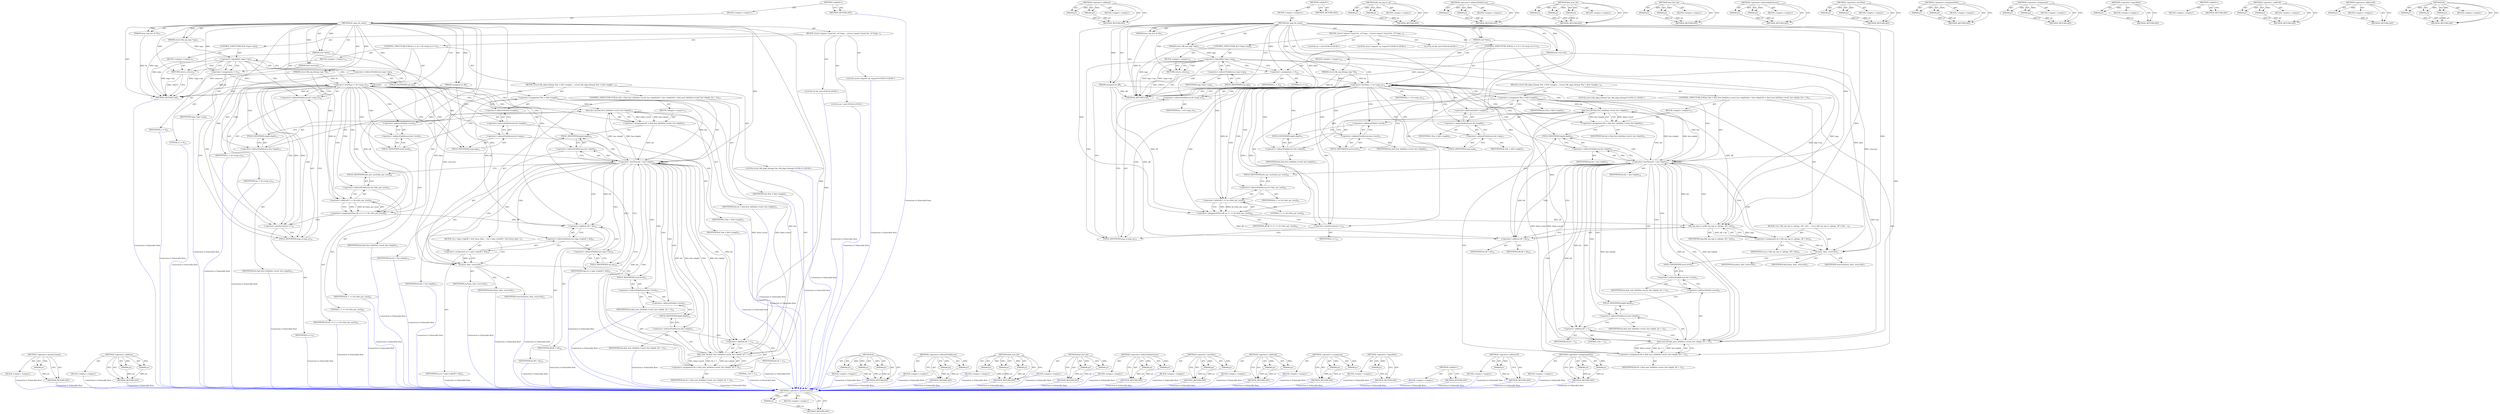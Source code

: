 digraph "&lt;operator&gt;.assignmentPlus" {
vulnerable_149 [label=<(METHOD,&lt;operator&gt;.postIncrement)>];
vulnerable_150 [label=<(PARAM,p1)>];
vulnerable_151 [label=<(BLOCK,&lt;empty&gt;,&lt;empty&gt;)>];
vulnerable_152 [label=<(METHOD_RETURN,ANY)>];
vulnerable_173 [label=<(METHOD,&lt;operator&gt;.addition)>];
vulnerable_174 [label=<(PARAM,p1)>];
vulnerable_175 [label=<(PARAM,p2)>];
vulnerable_176 [label=<(BLOCK,&lt;empty&gt;,&lt;empty&gt;)>];
vulnerable_177 [label=<(METHOD_RETURN,ANY)>];
vulnerable_6 [label=<(METHOD,&lt;global&gt;)<SUB>1</SUB>>];
vulnerable_7 [label=<(BLOCK,&lt;empty&gt;,&lt;empty&gt;)<SUB>1</SUB>>];
vulnerable_8 [label=<(METHOD,bt_tags_for_each)<SUB>1</SUB>>];
vulnerable_9 [label=<(PARAM,struct blk_mq_tags *tags)<SUB>1</SUB>>];
vulnerable_10 [label=<(PARAM,struct blk_mq_bitmap_tags *bt)<SUB>2</SUB>>];
vulnerable_11 [label=<(PARAM,unsigned int off)<SUB>2</SUB>>];
vulnerable_12 [label=<(PARAM,busy_tag_iter_fn *fn)<SUB>3</SUB>>];
vulnerable_13 [label=<(PARAM,void *data)<SUB>3</SUB>>];
vulnerable_14 [label=<(PARAM,bool reserved)<SUB>3</SUB>>];
vulnerable_15 [label=<(BLOCK,{
	struct request *rq;
	int bit, i;

	if (!tags...,{
	struct request *rq;
	int bit, i;

	if (!tags...)<SUB>4</SUB>>];
vulnerable_16 [label="<(LOCAL,struct request* rq: request*)<SUB>5</SUB>>"];
vulnerable_17 [label="<(LOCAL,int bit: int)<SUB>6</SUB>>"];
vulnerable_18 [label="<(LOCAL,int i: int)<SUB>6</SUB>>"];
vulnerable_19 [label=<(CONTROL_STRUCTURE,IF,if (!tags-&gt;rqs))<SUB>8</SUB>>];
vulnerable_20 [label=<(&lt;operator&gt;.logicalNot,!tags-&gt;rqs)<SUB>8</SUB>>];
vulnerable_21 [label=<(&lt;operator&gt;.indirectFieldAccess,tags-&gt;rqs)<SUB>8</SUB>>];
vulnerable_22 [label=<(IDENTIFIER,tags,!tags-&gt;rqs)<SUB>8</SUB>>];
vulnerable_23 [label=<(FIELD_IDENTIFIER,rqs,rqs)<SUB>8</SUB>>];
vulnerable_24 [label=<(BLOCK,&lt;empty&gt;,&lt;empty&gt;)<SUB>9</SUB>>];
vulnerable_25 [label=<(RETURN,return;,return;)<SUB>9</SUB>>];
vulnerable_26 [label=<(CONTROL_STRUCTURE,FOR,for (i = 0;i &lt; bt-&gt;map_nr;i++))<SUB>10</SUB>>];
vulnerable_27 [label=<(BLOCK,&lt;empty&gt;,&lt;empty&gt;)<SUB>10</SUB>>];
vulnerable_28 [label=<(&lt;operator&gt;.assignment,i = 0)<SUB>10</SUB>>];
vulnerable_29 [label=<(IDENTIFIER,i,i = 0)<SUB>10</SUB>>];
vulnerable_30 [label=<(LITERAL,0,i = 0)<SUB>10</SUB>>];
vulnerable_31 [label=<(&lt;operator&gt;.lessThan,i &lt; bt-&gt;map_nr)<SUB>10</SUB>>];
vulnerable_32 [label=<(IDENTIFIER,i,i &lt; bt-&gt;map_nr)<SUB>10</SUB>>];
vulnerable_33 [label=<(&lt;operator&gt;.indirectFieldAccess,bt-&gt;map_nr)<SUB>10</SUB>>];
vulnerable_34 [label=<(IDENTIFIER,bt,i &lt; bt-&gt;map_nr)<SUB>10</SUB>>];
vulnerable_35 [label=<(FIELD_IDENTIFIER,map_nr,map_nr)<SUB>10</SUB>>];
vulnerable_36 [label=<(&lt;operator&gt;.postIncrement,i++)<SUB>10</SUB>>];
vulnerable_37 [label=<(IDENTIFIER,i,i++)<SUB>10</SUB>>];
vulnerable_38 [label=<(BLOCK,{
		struct blk_align_bitmap *bm = &amp;bt-&gt;map[i];
...,{
		struct blk_align_bitmap *bm = &amp;bt-&gt;map[i];
...)<SUB>10</SUB>>];
vulnerable_39 [label="<(LOCAL,struct blk_align_bitmap* bm: blk_align_bitmap*)<SUB>11</SUB>>"];
vulnerable_40 [label=<(&lt;operator&gt;.assignment,*bm = &amp;bt-&gt;map[i])<SUB>11</SUB>>];
vulnerable_41 [label=<(IDENTIFIER,bm,*bm = &amp;bt-&gt;map[i])<SUB>11</SUB>>];
vulnerable_42 [label=<(&lt;operator&gt;.addressOf,&amp;bt-&gt;map[i])<SUB>11</SUB>>];
vulnerable_43 [label=<(&lt;operator&gt;.indirectIndexAccess,bt-&gt;map[i])<SUB>11</SUB>>];
vulnerable_44 [label=<(&lt;operator&gt;.indirectFieldAccess,bt-&gt;map)<SUB>11</SUB>>];
vulnerable_45 [label=<(IDENTIFIER,bt,*bm = &amp;bt-&gt;map[i])<SUB>11</SUB>>];
vulnerable_46 [label=<(FIELD_IDENTIFIER,map,map)<SUB>11</SUB>>];
vulnerable_47 [label=<(IDENTIFIER,i,*bm = &amp;bt-&gt;map[i])<SUB>11</SUB>>];
vulnerable_48 [label=<(CONTROL_STRUCTURE,FOR,for (bit = find_first_bit(&amp;bm-&gt;word, bm-&gt;depth);bit &lt; bm-&gt;depth;bit = find_next_bit(&amp;bm-&gt;word, bm-&gt;depth, bit + 1)))<SUB>13</SUB>>];
vulnerable_49 [label=<(BLOCK,&lt;empty&gt;,&lt;empty&gt;)<SUB>13</SUB>>];
vulnerable_50 [label=<(&lt;operator&gt;.assignment,bit = find_first_bit(&amp;bm-&gt;word, bm-&gt;depth))<SUB>13</SUB>>];
vulnerable_51 [label=<(IDENTIFIER,bit,bit = find_first_bit(&amp;bm-&gt;word, bm-&gt;depth))<SUB>13</SUB>>];
vulnerable_52 [label=<(find_first_bit,find_first_bit(&amp;bm-&gt;word, bm-&gt;depth))<SUB>13</SUB>>];
vulnerable_53 [label=<(&lt;operator&gt;.addressOf,&amp;bm-&gt;word)<SUB>13</SUB>>];
vulnerable_54 [label=<(&lt;operator&gt;.indirectFieldAccess,bm-&gt;word)<SUB>13</SUB>>];
vulnerable_55 [label=<(IDENTIFIER,bm,find_first_bit(&amp;bm-&gt;word, bm-&gt;depth))<SUB>13</SUB>>];
vulnerable_56 [label=<(FIELD_IDENTIFIER,word,word)<SUB>13</SUB>>];
vulnerable_57 [label=<(&lt;operator&gt;.indirectFieldAccess,bm-&gt;depth)<SUB>13</SUB>>];
vulnerable_58 [label=<(IDENTIFIER,bm,find_first_bit(&amp;bm-&gt;word, bm-&gt;depth))<SUB>13</SUB>>];
vulnerable_59 [label=<(FIELD_IDENTIFIER,depth,depth)<SUB>13</SUB>>];
vulnerable_60 [label=<(&lt;operator&gt;.lessThan,bit &lt; bm-&gt;depth)<SUB>14</SUB>>];
vulnerable_61 [label=<(IDENTIFIER,bit,bit &lt; bm-&gt;depth)<SUB>14</SUB>>];
vulnerable_62 [label=<(&lt;operator&gt;.indirectFieldAccess,bm-&gt;depth)<SUB>14</SUB>>];
vulnerable_63 [label=<(IDENTIFIER,bm,bit &lt; bm-&gt;depth)<SUB>14</SUB>>];
vulnerable_64 [label=<(FIELD_IDENTIFIER,depth,depth)<SUB>14</SUB>>];
vulnerable_65 [label=<(&lt;operator&gt;.assignment,bit = find_next_bit(&amp;bm-&gt;word, bm-&gt;depth, bit + 1))<SUB>15</SUB>>];
vulnerable_66 [label=<(IDENTIFIER,bit,bit = find_next_bit(&amp;bm-&gt;word, bm-&gt;depth, bit + 1))<SUB>15</SUB>>];
vulnerable_67 [label=<(find_next_bit,find_next_bit(&amp;bm-&gt;word, bm-&gt;depth, bit + 1))<SUB>15</SUB>>];
vulnerable_68 [label=<(&lt;operator&gt;.addressOf,&amp;bm-&gt;word)<SUB>15</SUB>>];
vulnerable_69 [label=<(&lt;operator&gt;.indirectFieldAccess,bm-&gt;word)<SUB>15</SUB>>];
vulnerable_70 [label=<(IDENTIFIER,bm,find_next_bit(&amp;bm-&gt;word, bm-&gt;depth, bit + 1))<SUB>15</SUB>>];
vulnerable_71 [label=<(FIELD_IDENTIFIER,word,word)<SUB>15</SUB>>];
vulnerable_72 [label=<(&lt;operator&gt;.indirectFieldAccess,bm-&gt;depth)<SUB>15</SUB>>];
vulnerable_73 [label=<(IDENTIFIER,bm,find_next_bit(&amp;bm-&gt;word, bm-&gt;depth, bit + 1))<SUB>15</SUB>>];
vulnerable_74 [label=<(FIELD_IDENTIFIER,depth,depth)<SUB>15</SUB>>];
vulnerable_75 [label=<(&lt;operator&gt;.addition,bit + 1)<SUB>15</SUB>>];
vulnerable_76 [label=<(IDENTIFIER,bit,bit + 1)<SUB>15</SUB>>];
vulnerable_77 [label=<(LITERAL,1,bit + 1)<SUB>15</SUB>>];
vulnerable_78 [label=<(BLOCK,{
			rq = blk_mq_tag_to_rq(tags, off + bit);
 	...,{
			rq = blk_mq_tag_to_rq(tags, off + bit);
 	...)<SUB>15</SUB>>];
vulnerable_79 [label=<(&lt;operator&gt;.assignment,rq = blk_mq_tag_to_rq(tags, off + bit))<SUB>16</SUB>>];
vulnerable_80 [label=<(IDENTIFIER,rq,rq = blk_mq_tag_to_rq(tags, off + bit))<SUB>16</SUB>>];
vulnerable_81 [label=<(blk_mq_tag_to_rq,blk_mq_tag_to_rq(tags, off + bit))<SUB>16</SUB>>];
vulnerable_82 [label=<(IDENTIFIER,tags,blk_mq_tag_to_rq(tags, off + bit))<SUB>16</SUB>>];
vulnerable_83 [label=<(&lt;operator&gt;.addition,off + bit)<SUB>16</SUB>>];
vulnerable_84 [label=<(IDENTIFIER,off,off + bit)<SUB>16</SUB>>];
vulnerable_85 [label=<(IDENTIFIER,bit,off + bit)<SUB>16</SUB>>];
vulnerable_86 [label=<(fn,fn(rq, data, reserved))<SUB>17</SUB>>];
vulnerable_87 [label=<(IDENTIFIER,rq,fn(rq, data, reserved))<SUB>17</SUB>>];
vulnerable_88 [label=<(IDENTIFIER,data,fn(rq, data, reserved))<SUB>17</SUB>>];
vulnerable_89 [label=<(IDENTIFIER,reserved,fn(rq, data, reserved))<SUB>17</SUB>>];
vulnerable_90 [label=<(&lt;operator&gt;.assignmentPlus,off += (1 &lt;&lt; bt-&gt;bits_per_word))<SUB>20</SUB>>];
vulnerable_91 [label=<(IDENTIFIER,off,off += (1 &lt;&lt; bt-&gt;bits_per_word))<SUB>20</SUB>>];
vulnerable_92 [label=<(&lt;operator&gt;.shiftLeft,1 &lt;&lt; bt-&gt;bits_per_word)<SUB>20</SUB>>];
vulnerable_93 [label=<(LITERAL,1,1 &lt;&lt; bt-&gt;bits_per_word)<SUB>20</SUB>>];
vulnerable_94 [label=<(&lt;operator&gt;.indirectFieldAccess,bt-&gt;bits_per_word)<SUB>20</SUB>>];
vulnerable_95 [label=<(IDENTIFIER,bt,1 &lt;&lt; bt-&gt;bits_per_word)<SUB>20</SUB>>];
vulnerable_96 [label=<(FIELD_IDENTIFIER,bits_per_word,bits_per_word)<SUB>20</SUB>>];
vulnerable_97 [label=<(METHOD_RETURN,void)<SUB>1</SUB>>];
vulnerable_99 [label=<(METHOD_RETURN,ANY)<SUB>1</SUB>>];
vulnerable_178 [label=<(METHOD,blk_mq_tag_to_rq)>];
vulnerable_179 [label=<(PARAM,p1)>];
vulnerable_180 [label=<(PARAM,p2)>];
vulnerable_181 [label=<(BLOCK,&lt;empty&gt;,&lt;empty&gt;)>];
vulnerable_182 [label=<(METHOD_RETURN,ANY)>];
vulnerable_134 [label=<(METHOD,&lt;operator&gt;.indirectFieldAccess)>];
vulnerable_135 [label=<(PARAM,p1)>];
vulnerable_136 [label=<(PARAM,p2)>];
vulnerable_137 [label=<(BLOCK,&lt;empty&gt;,&lt;empty&gt;)>];
vulnerable_138 [label=<(METHOD_RETURN,ANY)>];
vulnerable_167 [label=<(METHOD,find_next_bit)>];
vulnerable_168 [label=<(PARAM,p1)>];
vulnerable_169 [label=<(PARAM,p2)>];
vulnerable_170 [label=<(PARAM,p3)>];
vulnerable_171 [label=<(BLOCK,&lt;empty&gt;,&lt;empty&gt;)>];
vulnerable_172 [label=<(METHOD_RETURN,ANY)>];
vulnerable_162 [label=<(METHOD,find_first_bit)>];
vulnerable_163 [label=<(PARAM,p1)>];
vulnerable_164 [label=<(PARAM,p2)>];
vulnerable_165 [label=<(BLOCK,&lt;empty&gt;,&lt;empty&gt;)>];
vulnerable_166 [label=<(METHOD_RETURN,ANY)>];
vulnerable_157 [label=<(METHOD,&lt;operator&gt;.indirectIndexAccess)>];
vulnerable_158 [label=<(PARAM,p1)>];
vulnerable_159 [label=<(PARAM,p2)>];
vulnerable_160 [label=<(BLOCK,&lt;empty&gt;,&lt;empty&gt;)>];
vulnerable_161 [label=<(METHOD_RETURN,ANY)>];
vulnerable_144 [label=<(METHOD,&lt;operator&gt;.lessThan)>];
vulnerable_145 [label=<(PARAM,p1)>];
vulnerable_146 [label=<(PARAM,p2)>];
vulnerable_147 [label=<(BLOCK,&lt;empty&gt;,&lt;empty&gt;)>];
vulnerable_148 [label=<(METHOD_RETURN,ANY)>];
vulnerable_189 [label=<(METHOD,&lt;operator&gt;.assignmentPlus)>];
vulnerable_190 [label=<(PARAM,p1)>];
vulnerable_191 [label=<(PARAM,p2)>];
vulnerable_192 [label=<(BLOCK,&lt;empty&gt;,&lt;empty&gt;)>];
vulnerable_193 [label=<(METHOD_RETURN,ANY)>];
vulnerable_139 [label=<(METHOD,&lt;operator&gt;.assignment)>];
vulnerable_140 [label=<(PARAM,p1)>];
vulnerable_141 [label=<(PARAM,p2)>];
vulnerable_142 [label=<(BLOCK,&lt;empty&gt;,&lt;empty&gt;)>];
vulnerable_143 [label=<(METHOD_RETURN,ANY)>];
vulnerable_130 [label=<(METHOD,&lt;operator&gt;.logicalNot)>];
vulnerable_131 [label=<(PARAM,p1)>];
vulnerable_132 [label=<(BLOCK,&lt;empty&gt;,&lt;empty&gt;)>];
vulnerable_133 [label=<(METHOD_RETURN,ANY)>];
vulnerable_124 [label=<(METHOD,&lt;global&gt;)<SUB>1</SUB>>];
vulnerable_125 [label=<(BLOCK,&lt;empty&gt;,&lt;empty&gt;)>];
vulnerable_126 [label=<(METHOD_RETURN,ANY)>];
vulnerable_194 [label=<(METHOD,&lt;operator&gt;.shiftLeft)>];
vulnerable_195 [label=<(PARAM,p1)>];
vulnerable_196 [label=<(PARAM,p2)>];
vulnerable_197 [label=<(BLOCK,&lt;empty&gt;,&lt;empty&gt;)>];
vulnerable_198 [label=<(METHOD_RETURN,ANY)>];
vulnerable_153 [label=<(METHOD,&lt;operator&gt;.addressOf)>];
vulnerable_154 [label=<(PARAM,p1)>];
vulnerable_155 [label=<(BLOCK,&lt;empty&gt;,&lt;empty&gt;)>];
vulnerable_156 [label=<(METHOD_RETURN,ANY)>];
vulnerable_183 [label=<(METHOD,fn)>];
vulnerable_184 [label=<(PARAM,p1)>];
vulnerable_185 [label=<(PARAM,p2)>];
vulnerable_186 [label=<(PARAM,p3)>];
vulnerable_187 [label=<(BLOCK,&lt;empty&gt;,&lt;empty&gt;)>];
vulnerable_188 [label=<(METHOD_RETURN,ANY)>];
fixed_151 [label=<(METHOD,&lt;operator&gt;.postIncrement)>];
fixed_152 [label=<(PARAM,p1)>];
fixed_153 [label=<(BLOCK,&lt;empty&gt;,&lt;empty&gt;)>];
fixed_154 [label=<(METHOD_RETURN,ANY)>];
fixed_175 [label=<(METHOD,&lt;operator&gt;.addition)>];
fixed_176 [label=<(PARAM,p1)>];
fixed_177 [label=<(PARAM,p2)>];
fixed_178 [label=<(BLOCK,&lt;empty&gt;,&lt;empty&gt;)>];
fixed_179 [label=<(METHOD_RETURN,ANY)>];
fixed_6 [label=<(METHOD,&lt;global&gt;)<SUB>1</SUB>>];
fixed_7 [label=<(BLOCK,&lt;empty&gt;,&lt;empty&gt;)<SUB>1</SUB>>];
fixed_8 [label=<(METHOD,bt_tags_for_each)<SUB>1</SUB>>];
fixed_9 [label=<(PARAM,struct blk_mq_tags *tags)<SUB>1</SUB>>];
fixed_10 [label=<(PARAM,struct blk_mq_bitmap_tags *bt)<SUB>2</SUB>>];
fixed_11 [label=<(PARAM,unsigned int off)<SUB>2</SUB>>];
fixed_12 [label=<(PARAM,busy_tag_iter_fn *fn)<SUB>3</SUB>>];
fixed_13 [label=<(PARAM,void *data)<SUB>3</SUB>>];
fixed_14 [label=<(PARAM,bool reserved)<SUB>3</SUB>>];
fixed_15 [label=<(BLOCK,{
	struct request *rq;
	int bit, i;

	if (!tags...,{
	struct request *rq;
	int bit, i;

	if (!tags...)<SUB>4</SUB>>];
fixed_16 [label="<(LOCAL,struct request* rq: request*)<SUB>5</SUB>>"];
fixed_17 [label="<(LOCAL,int bit: int)<SUB>6</SUB>>"];
fixed_18 [label="<(LOCAL,int i: int)<SUB>6</SUB>>"];
fixed_19 [label=<(CONTROL_STRUCTURE,IF,if (!tags-&gt;rqs))<SUB>8</SUB>>];
fixed_20 [label=<(&lt;operator&gt;.logicalNot,!tags-&gt;rqs)<SUB>8</SUB>>];
fixed_21 [label=<(&lt;operator&gt;.indirectFieldAccess,tags-&gt;rqs)<SUB>8</SUB>>];
fixed_22 [label=<(IDENTIFIER,tags,!tags-&gt;rqs)<SUB>8</SUB>>];
fixed_23 [label=<(FIELD_IDENTIFIER,rqs,rqs)<SUB>8</SUB>>];
fixed_24 [label=<(BLOCK,&lt;empty&gt;,&lt;empty&gt;)<SUB>9</SUB>>];
fixed_25 [label=<(RETURN,return;,return;)<SUB>9</SUB>>];
fixed_26 [label=<(CONTROL_STRUCTURE,FOR,for (i = 0;i &lt; bt-&gt;map_nr;i++))<SUB>10</SUB>>];
fixed_27 [label=<(BLOCK,&lt;empty&gt;,&lt;empty&gt;)<SUB>10</SUB>>];
fixed_28 [label=<(&lt;operator&gt;.assignment,i = 0)<SUB>10</SUB>>];
fixed_29 [label=<(IDENTIFIER,i,i = 0)<SUB>10</SUB>>];
fixed_30 [label=<(LITERAL,0,i = 0)<SUB>10</SUB>>];
fixed_31 [label=<(&lt;operator&gt;.lessThan,i &lt; bt-&gt;map_nr)<SUB>10</SUB>>];
fixed_32 [label=<(IDENTIFIER,i,i &lt; bt-&gt;map_nr)<SUB>10</SUB>>];
fixed_33 [label=<(&lt;operator&gt;.indirectFieldAccess,bt-&gt;map_nr)<SUB>10</SUB>>];
fixed_34 [label=<(IDENTIFIER,bt,i &lt; bt-&gt;map_nr)<SUB>10</SUB>>];
fixed_35 [label=<(FIELD_IDENTIFIER,map_nr,map_nr)<SUB>10</SUB>>];
fixed_36 [label=<(&lt;operator&gt;.postIncrement,i++)<SUB>10</SUB>>];
fixed_37 [label=<(IDENTIFIER,i,i++)<SUB>10</SUB>>];
fixed_38 [label=<(BLOCK,{
		struct blk_align_bitmap *bm = &amp;bt-&gt;map[i];
...,{
		struct blk_align_bitmap *bm = &amp;bt-&gt;map[i];
...)<SUB>10</SUB>>];
fixed_39 [label="<(LOCAL,struct blk_align_bitmap* bm: blk_align_bitmap*)<SUB>11</SUB>>"];
fixed_40 [label=<(&lt;operator&gt;.assignment,*bm = &amp;bt-&gt;map[i])<SUB>11</SUB>>];
fixed_41 [label=<(IDENTIFIER,bm,*bm = &amp;bt-&gt;map[i])<SUB>11</SUB>>];
fixed_42 [label=<(&lt;operator&gt;.addressOf,&amp;bt-&gt;map[i])<SUB>11</SUB>>];
fixed_43 [label=<(&lt;operator&gt;.indirectIndexAccess,bt-&gt;map[i])<SUB>11</SUB>>];
fixed_44 [label=<(&lt;operator&gt;.indirectFieldAccess,bt-&gt;map)<SUB>11</SUB>>];
fixed_45 [label=<(IDENTIFIER,bt,*bm = &amp;bt-&gt;map[i])<SUB>11</SUB>>];
fixed_46 [label=<(FIELD_IDENTIFIER,map,map)<SUB>11</SUB>>];
fixed_47 [label=<(IDENTIFIER,i,*bm = &amp;bt-&gt;map[i])<SUB>11</SUB>>];
fixed_48 [label=<(CONTROL_STRUCTURE,FOR,for (bit = find_first_bit(&amp;bm-&gt;word, bm-&gt;depth);bit &lt; bm-&gt;depth;bit = find_next_bit(&amp;bm-&gt;word, bm-&gt;depth, bit + 1)))<SUB>13</SUB>>];
fixed_49 [label=<(BLOCK,&lt;empty&gt;,&lt;empty&gt;)<SUB>13</SUB>>];
fixed_50 [label=<(&lt;operator&gt;.assignment,bit = find_first_bit(&amp;bm-&gt;word, bm-&gt;depth))<SUB>13</SUB>>];
fixed_51 [label=<(IDENTIFIER,bit,bit = find_first_bit(&amp;bm-&gt;word, bm-&gt;depth))<SUB>13</SUB>>];
fixed_52 [label=<(find_first_bit,find_first_bit(&amp;bm-&gt;word, bm-&gt;depth))<SUB>13</SUB>>];
fixed_53 [label=<(&lt;operator&gt;.addressOf,&amp;bm-&gt;word)<SUB>13</SUB>>];
fixed_54 [label=<(&lt;operator&gt;.indirectFieldAccess,bm-&gt;word)<SUB>13</SUB>>];
fixed_55 [label=<(IDENTIFIER,bm,find_first_bit(&amp;bm-&gt;word, bm-&gt;depth))<SUB>13</SUB>>];
fixed_56 [label=<(FIELD_IDENTIFIER,word,word)<SUB>13</SUB>>];
fixed_57 [label=<(&lt;operator&gt;.indirectFieldAccess,bm-&gt;depth)<SUB>13</SUB>>];
fixed_58 [label=<(IDENTIFIER,bm,find_first_bit(&amp;bm-&gt;word, bm-&gt;depth))<SUB>13</SUB>>];
fixed_59 [label=<(FIELD_IDENTIFIER,depth,depth)<SUB>13</SUB>>];
fixed_60 [label=<(&lt;operator&gt;.lessThan,bit &lt; bm-&gt;depth)<SUB>14</SUB>>];
fixed_61 [label=<(IDENTIFIER,bit,bit &lt; bm-&gt;depth)<SUB>14</SUB>>];
fixed_62 [label=<(&lt;operator&gt;.indirectFieldAccess,bm-&gt;depth)<SUB>14</SUB>>];
fixed_63 [label=<(IDENTIFIER,bm,bit &lt; bm-&gt;depth)<SUB>14</SUB>>];
fixed_64 [label=<(FIELD_IDENTIFIER,depth,depth)<SUB>14</SUB>>];
fixed_65 [label=<(&lt;operator&gt;.assignment,bit = find_next_bit(&amp;bm-&gt;word, bm-&gt;depth, bit + 1))<SUB>15</SUB>>];
fixed_66 [label=<(IDENTIFIER,bit,bit = find_next_bit(&amp;bm-&gt;word, bm-&gt;depth, bit + 1))<SUB>15</SUB>>];
fixed_67 [label=<(find_next_bit,find_next_bit(&amp;bm-&gt;word, bm-&gt;depth, bit + 1))<SUB>15</SUB>>];
fixed_68 [label=<(&lt;operator&gt;.addressOf,&amp;bm-&gt;word)<SUB>15</SUB>>];
fixed_69 [label=<(&lt;operator&gt;.indirectFieldAccess,bm-&gt;word)<SUB>15</SUB>>];
fixed_70 [label=<(IDENTIFIER,bm,find_next_bit(&amp;bm-&gt;word, bm-&gt;depth, bit + 1))<SUB>15</SUB>>];
fixed_71 [label=<(FIELD_IDENTIFIER,word,word)<SUB>15</SUB>>];
fixed_72 [label=<(&lt;operator&gt;.indirectFieldAccess,bm-&gt;depth)<SUB>15</SUB>>];
fixed_73 [label=<(IDENTIFIER,bm,find_next_bit(&amp;bm-&gt;word, bm-&gt;depth, bit + 1))<SUB>15</SUB>>];
fixed_74 [label=<(FIELD_IDENTIFIER,depth,depth)<SUB>15</SUB>>];
fixed_75 [label=<(&lt;operator&gt;.addition,bit + 1)<SUB>15</SUB>>];
fixed_76 [label=<(IDENTIFIER,bit,bit + 1)<SUB>15</SUB>>];
fixed_77 [label=<(LITERAL,1,bit + 1)<SUB>15</SUB>>];
fixed_78 [label=<(BLOCK,{
			rq = tags-&gt;rqs[off + bit];
 			fn(rq, data...,{
			rq = tags-&gt;rqs[off + bit];
 			fn(rq, data...)<SUB>15</SUB>>];
fixed_79 [label=<(&lt;operator&gt;.assignment,rq = tags-&gt;rqs[off + bit])<SUB>16</SUB>>];
fixed_80 [label=<(IDENTIFIER,rq,rq = tags-&gt;rqs[off + bit])<SUB>16</SUB>>];
fixed_81 [label=<(&lt;operator&gt;.indirectIndexAccess,tags-&gt;rqs[off + bit])<SUB>16</SUB>>];
fixed_82 [label=<(&lt;operator&gt;.indirectFieldAccess,tags-&gt;rqs)<SUB>16</SUB>>];
fixed_83 [label=<(IDENTIFIER,tags,rq = tags-&gt;rqs[off + bit])<SUB>16</SUB>>];
fixed_84 [label=<(FIELD_IDENTIFIER,rqs,rqs)<SUB>16</SUB>>];
fixed_85 [label=<(&lt;operator&gt;.addition,off + bit)<SUB>16</SUB>>];
fixed_86 [label=<(IDENTIFIER,off,off + bit)<SUB>16</SUB>>];
fixed_87 [label=<(IDENTIFIER,bit,off + bit)<SUB>16</SUB>>];
fixed_88 [label=<(fn,fn(rq, data, reserved))<SUB>17</SUB>>];
fixed_89 [label=<(IDENTIFIER,rq,fn(rq, data, reserved))<SUB>17</SUB>>];
fixed_90 [label=<(IDENTIFIER,data,fn(rq, data, reserved))<SUB>17</SUB>>];
fixed_91 [label=<(IDENTIFIER,reserved,fn(rq, data, reserved))<SUB>17</SUB>>];
fixed_92 [label=<(&lt;operator&gt;.assignmentPlus,off += (1 &lt;&lt; bt-&gt;bits_per_word))<SUB>20</SUB>>];
fixed_93 [label=<(IDENTIFIER,off,off += (1 &lt;&lt; bt-&gt;bits_per_word))<SUB>20</SUB>>];
fixed_94 [label=<(&lt;operator&gt;.shiftLeft,1 &lt;&lt; bt-&gt;bits_per_word)<SUB>20</SUB>>];
fixed_95 [label=<(LITERAL,1,1 &lt;&lt; bt-&gt;bits_per_word)<SUB>20</SUB>>];
fixed_96 [label=<(&lt;operator&gt;.indirectFieldAccess,bt-&gt;bits_per_word)<SUB>20</SUB>>];
fixed_97 [label=<(IDENTIFIER,bt,1 &lt;&lt; bt-&gt;bits_per_word)<SUB>20</SUB>>];
fixed_98 [label=<(FIELD_IDENTIFIER,bits_per_word,bits_per_word)<SUB>20</SUB>>];
fixed_99 [label=<(METHOD_RETURN,void)<SUB>1</SUB>>];
fixed_101 [label=<(METHOD_RETURN,ANY)<SUB>1</SUB>>];
fixed_180 [label=<(METHOD,fn)>];
fixed_181 [label=<(PARAM,p1)>];
fixed_182 [label=<(PARAM,p2)>];
fixed_183 [label=<(PARAM,p3)>];
fixed_184 [label=<(BLOCK,&lt;empty&gt;,&lt;empty&gt;)>];
fixed_185 [label=<(METHOD_RETURN,ANY)>];
fixed_136 [label=<(METHOD,&lt;operator&gt;.indirectFieldAccess)>];
fixed_137 [label=<(PARAM,p1)>];
fixed_138 [label=<(PARAM,p2)>];
fixed_139 [label=<(BLOCK,&lt;empty&gt;,&lt;empty&gt;)>];
fixed_140 [label=<(METHOD_RETURN,ANY)>];
fixed_169 [label=<(METHOD,find_next_bit)>];
fixed_170 [label=<(PARAM,p1)>];
fixed_171 [label=<(PARAM,p2)>];
fixed_172 [label=<(PARAM,p3)>];
fixed_173 [label=<(BLOCK,&lt;empty&gt;,&lt;empty&gt;)>];
fixed_174 [label=<(METHOD_RETURN,ANY)>];
fixed_164 [label=<(METHOD,find_first_bit)>];
fixed_165 [label=<(PARAM,p1)>];
fixed_166 [label=<(PARAM,p2)>];
fixed_167 [label=<(BLOCK,&lt;empty&gt;,&lt;empty&gt;)>];
fixed_168 [label=<(METHOD_RETURN,ANY)>];
fixed_159 [label=<(METHOD,&lt;operator&gt;.indirectIndexAccess)>];
fixed_160 [label=<(PARAM,p1)>];
fixed_161 [label=<(PARAM,p2)>];
fixed_162 [label=<(BLOCK,&lt;empty&gt;,&lt;empty&gt;)>];
fixed_163 [label=<(METHOD_RETURN,ANY)>];
fixed_146 [label=<(METHOD,&lt;operator&gt;.lessThan)>];
fixed_147 [label=<(PARAM,p1)>];
fixed_148 [label=<(PARAM,p2)>];
fixed_149 [label=<(BLOCK,&lt;empty&gt;,&lt;empty&gt;)>];
fixed_150 [label=<(METHOD_RETURN,ANY)>];
fixed_191 [label=<(METHOD,&lt;operator&gt;.shiftLeft)>];
fixed_192 [label=<(PARAM,p1)>];
fixed_193 [label=<(PARAM,p2)>];
fixed_194 [label=<(BLOCK,&lt;empty&gt;,&lt;empty&gt;)>];
fixed_195 [label=<(METHOD_RETURN,ANY)>];
fixed_141 [label=<(METHOD,&lt;operator&gt;.assignment)>];
fixed_142 [label=<(PARAM,p1)>];
fixed_143 [label=<(PARAM,p2)>];
fixed_144 [label=<(BLOCK,&lt;empty&gt;,&lt;empty&gt;)>];
fixed_145 [label=<(METHOD_RETURN,ANY)>];
fixed_132 [label=<(METHOD,&lt;operator&gt;.logicalNot)>];
fixed_133 [label=<(PARAM,p1)>];
fixed_134 [label=<(BLOCK,&lt;empty&gt;,&lt;empty&gt;)>];
fixed_135 [label=<(METHOD_RETURN,ANY)>];
fixed_126 [label=<(METHOD,&lt;global&gt;)<SUB>1</SUB>>];
fixed_127 [label=<(BLOCK,&lt;empty&gt;,&lt;empty&gt;)>];
fixed_128 [label=<(METHOD_RETURN,ANY)>];
fixed_155 [label=<(METHOD,&lt;operator&gt;.addressOf)>];
fixed_156 [label=<(PARAM,p1)>];
fixed_157 [label=<(BLOCK,&lt;empty&gt;,&lt;empty&gt;)>];
fixed_158 [label=<(METHOD_RETURN,ANY)>];
fixed_186 [label=<(METHOD,&lt;operator&gt;.assignmentPlus)>];
fixed_187 [label=<(PARAM,p1)>];
fixed_188 [label=<(PARAM,p2)>];
fixed_189 [label=<(BLOCK,&lt;empty&gt;,&lt;empty&gt;)>];
fixed_190 [label=<(METHOD_RETURN,ANY)>];
vulnerable_149 -> vulnerable_150  [key=0, label="AST: "];
vulnerable_149 -> vulnerable_150  [key=1, label="DDG: "];
vulnerable_149 -> vulnerable_151  [key=0, label="AST: "];
vulnerable_149 -> vulnerable_152  [key=0, label="AST: "];
vulnerable_149 -> vulnerable_152  [key=1, label="CFG: "];
vulnerable_150 -> vulnerable_152  [key=0, label="DDG: p1"];
vulnerable_173 -> vulnerable_174  [key=0, label="AST: "];
vulnerable_173 -> vulnerable_174  [key=1, label="DDG: "];
vulnerable_173 -> vulnerable_176  [key=0, label="AST: "];
vulnerable_173 -> vulnerable_175  [key=0, label="AST: "];
vulnerable_173 -> vulnerable_175  [key=1, label="DDG: "];
vulnerable_173 -> vulnerable_177  [key=0, label="AST: "];
vulnerable_173 -> vulnerable_177  [key=1, label="CFG: "];
vulnerable_174 -> vulnerable_177  [key=0, label="DDG: p1"];
vulnerable_175 -> vulnerable_177  [key=0, label="DDG: p2"];
vulnerable_6 -> vulnerable_7  [key=0, label="AST: "];
vulnerable_6 -> vulnerable_99  [key=0, label="AST: "];
vulnerable_6 -> vulnerable_99  [key=1, label="CFG: "];
vulnerable_7 -> vulnerable_8  [key=0, label="AST: "];
vulnerable_8 -> vulnerable_9  [key=0, label="AST: "];
vulnerable_8 -> vulnerable_9  [key=1, label="DDG: "];
vulnerable_8 -> vulnerable_10  [key=0, label="AST: "];
vulnerable_8 -> vulnerable_10  [key=1, label="DDG: "];
vulnerable_8 -> vulnerable_11  [key=0, label="AST: "];
vulnerable_8 -> vulnerable_11  [key=1, label="DDG: "];
vulnerable_8 -> vulnerable_12  [key=0, label="AST: "];
vulnerable_8 -> vulnerable_12  [key=1, label="DDG: "];
vulnerable_8 -> vulnerable_13  [key=0, label="AST: "];
vulnerable_8 -> vulnerable_13  [key=1, label="DDG: "];
vulnerable_8 -> vulnerable_14  [key=0, label="AST: "];
vulnerable_8 -> vulnerable_14  [key=1, label="DDG: "];
vulnerable_8 -> vulnerable_15  [key=0, label="AST: "];
vulnerable_8 -> vulnerable_97  [key=0, label="AST: "];
vulnerable_8 -> vulnerable_23  [key=0, label="CFG: "];
vulnerable_8 -> vulnerable_25  [key=0, label="DDG: "];
vulnerable_8 -> vulnerable_28  [key=0, label="DDG: "];
vulnerable_8 -> vulnerable_31  [key=0, label="DDG: "];
vulnerable_8 -> vulnerable_36  [key=0, label="DDG: "];
vulnerable_8 -> vulnerable_90  [key=0, label="DDG: "];
vulnerable_8 -> vulnerable_60  [key=0, label="DDG: "];
vulnerable_8 -> vulnerable_92  [key=0, label="DDG: "];
vulnerable_8 -> vulnerable_67  [key=0, label="DDG: "];
vulnerable_8 -> vulnerable_86  [key=0, label="DDG: "];
vulnerable_8 -> vulnerable_75  [key=0, label="DDG: "];
vulnerable_8 -> vulnerable_81  [key=0, label="DDG: "];
vulnerable_8 -> vulnerable_83  [key=0, label="DDG: "];
vulnerable_9 -> vulnerable_97  [key=0, label="DDG: tags"];
vulnerable_9 -> vulnerable_20  [key=0, label="DDG: tags"];
vulnerable_9 -> vulnerable_81  [key=0, label="DDG: tags"];
vulnerable_10 -> vulnerable_97  [key=0, label="DDG: bt"];
vulnerable_10 -> vulnerable_31  [key=0, label="DDG: bt"];
vulnerable_10 -> vulnerable_92  [key=0, label="DDG: bt"];
vulnerable_11 -> vulnerable_97  [key=0, label="DDG: off"];
vulnerable_11 -> vulnerable_90  [key=0, label="DDG: off"];
vulnerable_11 -> vulnerable_81  [key=0, label="DDG: off"];
vulnerable_11 -> vulnerable_83  [key=0, label="DDG: off"];
vulnerable_12 -> vulnerable_97  [key=0, label="DDG: fn"];
vulnerable_13 -> vulnerable_97  [key=0, label="DDG: data"];
vulnerable_13 -> vulnerable_86  [key=0, label="DDG: data"];
vulnerable_14 -> vulnerable_97  [key=0, label="DDG: reserved"];
vulnerable_14 -> vulnerable_86  [key=0, label="DDG: reserved"];
vulnerable_15 -> vulnerable_16  [key=0, label="AST: "];
vulnerable_15 -> vulnerable_17  [key=0, label="AST: "];
vulnerable_15 -> vulnerable_18  [key=0, label="AST: "];
vulnerable_15 -> vulnerable_19  [key=0, label="AST: "];
vulnerable_15 -> vulnerable_26  [key=0, label="AST: "];
vulnerable_19 -> vulnerable_20  [key=0, label="AST: "];
vulnerable_19 -> vulnerable_24  [key=0, label="AST: "];
vulnerable_20 -> vulnerable_21  [key=0, label="AST: "];
vulnerable_20 -> vulnerable_25  [key=0, label="CFG: "];
vulnerable_20 -> vulnerable_25  [key=1, label="CDG: "];
vulnerable_20 -> vulnerable_28  [key=0, label="CFG: "];
vulnerable_20 -> vulnerable_28  [key=1, label="CDG: "];
vulnerable_20 -> vulnerable_97  [key=0, label="DDG: tags-&gt;rqs"];
vulnerable_20 -> vulnerable_97  [key=1, label="DDG: !tags-&gt;rqs"];
vulnerable_20 -> vulnerable_81  [key=0, label="DDG: tags-&gt;rqs"];
vulnerable_20 -> vulnerable_35  [key=0, label="CDG: "];
vulnerable_20 -> vulnerable_33  [key=0, label="CDG: "];
vulnerable_20 -> vulnerable_31  [key=0, label="CDG: "];
vulnerable_21 -> vulnerable_22  [key=0, label="AST: "];
vulnerable_21 -> vulnerable_23  [key=0, label="AST: "];
vulnerable_21 -> vulnerable_20  [key=0, label="CFG: "];
vulnerable_23 -> vulnerable_21  [key=0, label="CFG: "];
vulnerable_24 -> vulnerable_25  [key=0, label="AST: "];
vulnerable_25 -> vulnerable_97  [key=0, label="CFG: "];
vulnerable_25 -> vulnerable_97  [key=1, label="DDG: &lt;RET&gt;"];
vulnerable_26 -> vulnerable_27  [key=0, label="AST: "];
vulnerable_26 -> vulnerable_31  [key=0, label="AST: "];
vulnerable_26 -> vulnerable_36  [key=0, label="AST: "];
vulnerable_26 -> vulnerable_38  [key=0, label="AST: "];
vulnerable_27 -> vulnerable_28  [key=0, label="AST: "];
vulnerable_28 -> vulnerable_29  [key=0, label="AST: "];
vulnerable_28 -> vulnerable_30  [key=0, label="AST: "];
vulnerable_28 -> vulnerable_35  [key=0, label="CFG: "];
vulnerable_28 -> vulnerable_31  [key=0, label="DDG: i"];
vulnerable_31 -> vulnerable_32  [key=0, label="AST: "];
vulnerable_31 -> vulnerable_33  [key=0, label="AST: "];
vulnerable_31 -> vulnerable_33  [key=1, label="CDG: "];
vulnerable_31 -> vulnerable_97  [key=0, label="CFG: "];
vulnerable_31 -> vulnerable_46  [key=0, label="CFG: "];
vulnerable_31 -> vulnerable_46  [key=1, label="CDG: "];
vulnerable_31 -> vulnerable_36  [key=0, label="DDG: i"];
vulnerable_31 -> vulnerable_36  [key=1, label="CDG: "];
vulnerable_31 -> vulnerable_94  [key=0, label="CDG: "];
vulnerable_31 -> vulnerable_60  [key=0, label="CDG: "];
vulnerable_31 -> vulnerable_96  [key=0, label="CDG: "];
vulnerable_31 -> vulnerable_64  [key=0, label="CDG: "];
vulnerable_31 -> vulnerable_42  [key=0, label="CDG: "];
vulnerable_31 -> vulnerable_57  [key=0, label="CDG: "];
vulnerable_31 -> vulnerable_52  [key=0, label="CDG: "];
vulnerable_31 -> vulnerable_56  [key=0, label="CDG: "];
vulnerable_31 -> vulnerable_92  [key=0, label="CDG: "];
vulnerable_31 -> vulnerable_40  [key=0, label="CDG: "];
vulnerable_31 -> vulnerable_50  [key=0, label="CDG: "];
vulnerable_31 -> vulnerable_59  [key=0, label="CDG: "];
vulnerable_31 -> vulnerable_44  [key=0, label="CDG: "];
vulnerable_31 -> vulnerable_35  [key=0, label="CDG: "];
vulnerable_31 -> vulnerable_90  [key=0, label="CDG: "];
vulnerable_31 -> vulnerable_54  [key=0, label="CDG: "];
vulnerable_31 -> vulnerable_43  [key=0, label="CDG: "];
vulnerable_31 -> vulnerable_53  [key=0, label="CDG: "];
vulnerable_31 -> vulnerable_62  [key=0, label="CDG: "];
vulnerable_31 -> vulnerable_31  [key=0, label="CDG: "];
vulnerable_33 -> vulnerable_34  [key=0, label="AST: "];
vulnerable_33 -> vulnerable_35  [key=0, label="AST: "];
vulnerable_33 -> vulnerable_31  [key=0, label="CFG: "];
vulnerable_35 -> vulnerable_33  [key=0, label="CFG: "];
vulnerable_36 -> vulnerable_37  [key=0, label="AST: "];
vulnerable_36 -> vulnerable_35  [key=0, label="CFG: "];
vulnerable_36 -> vulnerable_31  [key=0, label="DDG: i"];
vulnerable_38 -> vulnerable_39  [key=0, label="AST: "];
vulnerable_38 -> vulnerable_40  [key=0, label="AST: "];
vulnerable_38 -> vulnerable_48  [key=0, label="AST: "];
vulnerable_38 -> vulnerable_90  [key=0, label="AST: "];
vulnerable_40 -> vulnerable_41  [key=0, label="AST: "];
vulnerable_40 -> vulnerable_42  [key=0, label="AST: "];
vulnerable_40 -> vulnerable_56  [key=0, label="CFG: "];
vulnerable_40 -> vulnerable_60  [key=0, label="DDG: bm"];
vulnerable_40 -> vulnerable_67  [key=0, label="DDG: bm"];
vulnerable_40 -> vulnerable_52  [key=0, label="DDG: bm"];
vulnerable_42 -> vulnerable_43  [key=0, label="AST: "];
vulnerable_42 -> vulnerable_40  [key=0, label="CFG: "];
vulnerable_43 -> vulnerable_44  [key=0, label="AST: "];
vulnerable_43 -> vulnerable_47  [key=0, label="AST: "];
vulnerable_43 -> vulnerable_42  [key=0, label="CFG: "];
vulnerable_44 -> vulnerable_45  [key=0, label="AST: "];
vulnerable_44 -> vulnerable_46  [key=0, label="AST: "];
vulnerable_44 -> vulnerable_43  [key=0, label="CFG: "];
vulnerable_46 -> vulnerable_44  [key=0, label="CFG: "];
vulnerable_48 -> vulnerable_49  [key=0, label="AST: "];
vulnerable_48 -> vulnerable_60  [key=0, label="AST: "];
vulnerable_48 -> vulnerable_65  [key=0, label="AST: "];
vulnerable_48 -> vulnerable_78  [key=0, label="AST: "];
vulnerable_49 -> vulnerable_50  [key=0, label="AST: "];
vulnerable_50 -> vulnerable_51  [key=0, label="AST: "];
vulnerable_50 -> vulnerable_52  [key=0, label="AST: "];
vulnerable_50 -> vulnerable_64  [key=0, label="CFG: "];
vulnerable_50 -> vulnerable_60  [key=0, label="DDG: bit"];
vulnerable_52 -> vulnerable_53  [key=0, label="AST: "];
vulnerable_52 -> vulnerable_57  [key=0, label="AST: "];
vulnerable_52 -> vulnerable_50  [key=0, label="CFG: "];
vulnerable_52 -> vulnerable_50  [key=1, label="DDG: &amp;bm-&gt;word"];
vulnerable_52 -> vulnerable_50  [key=2, label="DDG: bm-&gt;depth"];
vulnerable_52 -> vulnerable_60  [key=0, label="DDG: bm-&gt;depth"];
vulnerable_52 -> vulnerable_67  [key=0, label="DDG: &amp;bm-&gt;word"];
vulnerable_53 -> vulnerable_54  [key=0, label="AST: "];
vulnerable_53 -> vulnerable_59  [key=0, label="CFG: "];
vulnerable_54 -> vulnerable_55  [key=0, label="AST: "];
vulnerable_54 -> vulnerable_56  [key=0, label="AST: "];
vulnerable_54 -> vulnerable_53  [key=0, label="CFG: "];
vulnerable_56 -> vulnerable_54  [key=0, label="CFG: "];
vulnerable_57 -> vulnerable_58  [key=0, label="AST: "];
vulnerable_57 -> vulnerable_59  [key=0, label="AST: "];
vulnerable_57 -> vulnerable_52  [key=0, label="CFG: "];
vulnerable_59 -> vulnerable_57  [key=0, label="CFG: "];
vulnerable_60 -> vulnerable_61  [key=0, label="AST: "];
vulnerable_60 -> vulnerable_62  [key=0, label="AST: "];
vulnerable_60 -> vulnerable_62  [key=1, label="CDG: "];
vulnerable_60 -> vulnerable_83  [key=0, label="CFG: "];
vulnerable_60 -> vulnerable_83  [key=1, label="DDG: bit"];
vulnerable_60 -> vulnerable_83  [key=2, label="CDG: "];
vulnerable_60 -> vulnerable_96  [key=0, label="CFG: "];
vulnerable_60 -> vulnerable_67  [key=0, label="DDG: bm-&gt;depth"];
vulnerable_60 -> vulnerable_67  [key=1, label="DDG: bit"];
vulnerable_60 -> vulnerable_67  [key=2, label="CDG: "];
vulnerable_60 -> vulnerable_52  [key=0, label="DDG: bm-&gt;depth"];
vulnerable_60 -> vulnerable_75  [key=0, label="DDG: bit"];
vulnerable_60 -> vulnerable_75  [key=1, label="CDG: "];
vulnerable_60 -> vulnerable_81  [key=0, label="DDG: bit"];
vulnerable_60 -> vulnerable_81  [key=1, label="CDG: "];
vulnerable_60 -> vulnerable_68  [key=0, label="CDG: "];
vulnerable_60 -> vulnerable_60  [key=0, label="CDG: "];
vulnerable_60 -> vulnerable_64  [key=0, label="CDG: "];
vulnerable_60 -> vulnerable_72  [key=0, label="CDG: "];
vulnerable_60 -> vulnerable_69  [key=0, label="CDG: "];
vulnerable_60 -> vulnerable_74  [key=0, label="CDG: "];
vulnerable_60 -> vulnerable_65  [key=0, label="CDG: "];
vulnerable_60 -> vulnerable_79  [key=0, label="CDG: "];
vulnerable_60 -> vulnerable_71  [key=0, label="CDG: "];
vulnerable_60 -> vulnerable_86  [key=0, label="CDG: "];
vulnerable_62 -> vulnerable_63  [key=0, label="AST: "];
vulnerable_62 -> vulnerable_64  [key=0, label="AST: "];
vulnerable_62 -> vulnerable_60  [key=0, label="CFG: "];
vulnerable_64 -> vulnerable_62  [key=0, label="CFG: "];
vulnerable_65 -> vulnerable_66  [key=0, label="AST: "];
vulnerable_65 -> vulnerable_67  [key=0, label="AST: "];
vulnerable_65 -> vulnerable_64  [key=0, label="CFG: "];
vulnerable_65 -> vulnerable_60  [key=0, label="DDG: bit"];
vulnerable_67 -> vulnerable_68  [key=0, label="AST: "];
vulnerable_67 -> vulnerable_72  [key=0, label="AST: "];
vulnerable_67 -> vulnerable_75  [key=0, label="AST: "];
vulnerable_67 -> vulnerable_65  [key=0, label="CFG: "];
vulnerable_67 -> vulnerable_65  [key=1, label="DDG: &amp;bm-&gt;word"];
vulnerable_67 -> vulnerable_65  [key=2, label="DDG: bm-&gt;depth"];
vulnerable_67 -> vulnerable_65  [key=3, label="DDG: bit + 1"];
vulnerable_67 -> vulnerable_60  [key=0, label="DDG: bm-&gt;depth"];
vulnerable_67 -> vulnerable_52  [key=0, label="DDG: &amp;bm-&gt;word"];
vulnerable_68 -> vulnerable_69  [key=0, label="AST: "];
vulnerable_68 -> vulnerable_74  [key=0, label="CFG: "];
vulnerable_69 -> vulnerable_70  [key=0, label="AST: "];
vulnerable_69 -> vulnerable_71  [key=0, label="AST: "];
vulnerable_69 -> vulnerable_68  [key=0, label="CFG: "];
vulnerable_71 -> vulnerable_69  [key=0, label="CFG: "];
vulnerable_72 -> vulnerable_73  [key=0, label="AST: "];
vulnerable_72 -> vulnerable_74  [key=0, label="AST: "];
vulnerable_72 -> vulnerable_75  [key=0, label="CFG: "];
vulnerable_74 -> vulnerable_72  [key=0, label="CFG: "];
vulnerable_75 -> vulnerable_76  [key=0, label="AST: "];
vulnerable_75 -> vulnerable_77  [key=0, label="AST: "];
vulnerable_75 -> vulnerable_67  [key=0, label="CFG: "];
vulnerable_78 -> vulnerable_79  [key=0, label="AST: "];
vulnerable_78 -> vulnerable_86  [key=0, label="AST: "];
vulnerable_79 -> vulnerable_80  [key=0, label="AST: "];
vulnerable_79 -> vulnerable_81  [key=0, label="AST: "];
vulnerable_79 -> vulnerable_86  [key=0, label="CFG: "];
vulnerable_79 -> vulnerable_86  [key=1, label="DDG: rq"];
vulnerable_81 -> vulnerable_82  [key=0, label="AST: "];
vulnerable_81 -> vulnerable_83  [key=0, label="AST: "];
vulnerable_81 -> vulnerable_79  [key=0, label="CFG: "];
vulnerable_81 -> vulnerable_79  [key=1, label="DDG: tags"];
vulnerable_81 -> vulnerable_79  [key=2, label="DDG: off + bit"];
vulnerable_83 -> vulnerable_84  [key=0, label="AST: "];
vulnerable_83 -> vulnerable_85  [key=0, label="AST: "];
vulnerable_83 -> vulnerable_81  [key=0, label="CFG: "];
vulnerable_86 -> vulnerable_87  [key=0, label="AST: "];
vulnerable_86 -> vulnerable_88  [key=0, label="AST: "];
vulnerable_86 -> vulnerable_89  [key=0, label="AST: "];
vulnerable_86 -> vulnerable_71  [key=0, label="CFG: "];
vulnerable_90 -> vulnerable_91  [key=0, label="AST: "];
vulnerable_90 -> vulnerable_92  [key=0, label="AST: "];
vulnerable_90 -> vulnerable_36  [key=0, label="CFG: "];
vulnerable_90 -> vulnerable_81  [key=0, label="DDG: off"];
vulnerable_90 -> vulnerable_83  [key=0, label="DDG: off"];
vulnerable_92 -> vulnerable_93  [key=0, label="AST: "];
vulnerable_92 -> vulnerable_94  [key=0, label="AST: "];
vulnerable_92 -> vulnerable_90  [key=0, label="CFG: "];
vulnerable_92 -> vulnerable_90  [key=1, label="DDG: 1"];
vulnerable_92 -> vulnerable_90  [key=2, label="DDG: bt-&gt;bits_per_word"];
vulnerable_94 -> vulnerable_95  [key=0, label="AST: "];
vulnerable_94 -> vulnerable_96  [key=0, label="AST: "];
vulnerable_94 -> vulnerable_92  [key=0, label="CFG: "];
vulnerable_96 -> vulnerable_94  [key=0, label="CFG: "];
vulnerable_178 -> vulnerable_179  [key=0, label="AST: "];
vulnerable_178 -> vulnerable_179  [key=1, label="DDG: "];
vulnerable_178 -> vulnerable_181  [key=0, label="AST: "];
vulnerable_178 -> vulnerable_180  [key=0, label="AST: "];
vulnerable_178 -> vulnerable_180  [key=1, label="DDG: "];
vulnerable_178 -> vulnerable_182  [key=0, label="AST: "];
vulnerable_178 -> vulnerable_182  [key=1, label="CFG: "];
vulnerable_179 -> vulnerable_182  [key=0, label="DDG: p1"];
vulnerable_180 -> vulnerable_182  [key=0, label="DDG: p2"];
vulnerable_134 -> vulnerable_135  [key=0, label="AST: "];
vulnerable_134 -> vulnerable_135  [key=1, label="DDG: "];
vulnerable_134 -> vulnerable_137  [key=0, label="AST: "];
vulnerable_134 -> vulnerable_136  [key=0, label="AST: "];
vulnerable_134 -> vulnerable_136  [key=1, label="DDG: "];
vulnerable_134 -> vulnerable_138  [key=0, label="AST: "];
vulnerable_134 -> vulnerable_138  [key=1, label="CFG: "];
vulnerable_135 -> vulnerable_138  [key=0, label="DDG: p1"];
vulnerable_136 -> vulnerable_138  [key=0, label="DDG: p2"];
vulnerable_167 -> vulnerable_168  [key=0, label="AST: "];
vulnerable_167 -> vulnerable_168  [key=1, label="DDG: "];
vulnerable_167 -> vulnerable_171  [key=0, label="AST: "];
vulnerable_167 -> vulnerable_169  [key=0, label="AST: "];
vulnerable_167 -> vulnerable_169  [key=1, label="DDG: "];
vulnerable_167 -> vulnerable_172  [key=0, label="AST: "];
vulnerable_167 -> vulnerable_172  [key=1, label="CFG: "];
vulnerable_167 -> vulnerable_170  [key=0, label="AST: "];
vulnerable_167 -> vulnerable_170  [key=1, label="DDG: "];
vulnerable_168 -> vulnerable_172  [key=0, label="DDG: p1"];
vulnerable_169 -> vulnerable_172  [key=0, label="DDG: p2"];
vulnerable_170 -> vulnerable_172  [key=0, label="DDG: p3"];
vulnerable_162 -> vulnerable_163  [key=0, label="AST: "];
vulnerable_162 -> vulnerable_163  [key=1, label="DDG: "];
vulnerable_162 -> vulnerable_165  [key=0, label="AST: "];
vulnerable_162 -> vulnerable_164  [key=0, label="AST: "];
vulnerable_162 -> vulnerable_164  [key=1, label="DDG: "];
vulnerable_162 -> vulnerable_166  [key=0, label="AST: "];
vulnerable_162 -> vulnerable_166  [key=1, label="CFG: "];
vulnerable_163 -> vulnerable_166  [key=0, label="DDG: p1"];
vulnerable_164 -> vulnerable_166  [key=0, label="DDG: p2"];
vulnerable_157 -> vulnerable_158  [key=0, label="AST: "];
vulnerable_157 -> vulnerable_158  [key=1, label="DDG: "];
vulnerable_157 -> vulnerable_160  [key=0, label="AST: "];
vulnerable_157 -> vulnerable_159  [key=0, label="AST: "];
vulnerable_157 -> vulnerable_159  [key=1, label="DDG: "];
vulnerable_157 -> vulnerable_161  [key=0, label="AST: "];
vulnerable_157 -> vulnerable_161  [key=1, label="CFG: "];
vulnerable_158 -> vulnerable_161  [key=0, label="DDG: p1"];
vulnerable_159 -> vulnerable_161  [key=0, label="DDG: p2"];
vulnerable_144 -> vulnerable_145  [key=0, label="AST: "];
vulnerable_144 -> vulnerable_145  [key=1, label="DDG: "];
vulnerable_144 -> vulnerable_147  [key=0, label="AST: "];
vulnerable_144 -> vulnerable_146  [key=0, label="AST: "];
vulnerable_144 -> vulnerable_146  [key=1, label="DDG: "];
vulnerable_144 -> vulnerable_148  [key=0, label="AST: "];
vulnerable_144 -> vulnerable_148  [key=1, label="CFG: "];
vulnerable_145 -> vulnerable_148  [key=0, label="DDG: p1"];
vulnerable_146 -> vulnerable_148  [key=0, label="DDG: p2"];
vulnerable_189 -> vulnerable_190  [key=0, label="AST: "];
vulnerable_189 -> vulnerable_190  [key=1, label="DDG: "];
vulnerable_189 -> vulnerable_192  [key=0, label="AST: "];
vulnerable_189 -> vulnerable_191  [key=0, label="AST: "];
vulnerable_189 -> vulnerable_191  [key=1, label="DDG: "];
vulnerable_189 -> vulnerable_193  [key=0, label="AST: "];
vulnerable_189 -> vulnerable_193  [key=1, label="CFG: "];
vulnerable_190 -> vulnerable_193  [key=0, label="DDG: p1"];
vulnerable_191 -> vulnerable_193  [key=0, label="DDG: p2"];
vulnerable_139 -> vulnerable_140  [key=0, label="AST: "];
vulnerable_139 -> vulnerable_140  [key=1, label="DDG: "];
vulnerable_139 -> vulnerable_142  [key=0, label="AST: "];
vulnerable_139 -> vulnerable_141  [key=0, label="AST: "];
vulnerable_139 -> vulnerable_141  [key=1, label="DDG: "];
vulnerable_139 -> vulnerable_143  [key=0, label="AST: "];
vulnerable_139 -> vulnerable_143  [key=1, label="CFG: "];
vulnerable_140 -> vulnerable_143  [key=0, label="DDG: p1"];
vulnerable_141 -> vulnerable_143  [key=0, label="DDG: p2"];
vulnerable_130 -> vulnerable_131  [key=0, label="AST: "];
vulnerable_130 -> vulnerable_131  [key=1, label="DDG: "];
vulnerable_130 -> vulnerable_132  [key=0, label="AST: "];
vulnerable_130 -> vulnerable_133  [key=0, label="AST: "];
vulnerable_130 -> vulnerable_133  [key=1, label="CFG: "];
vulnerable_131 -> vulnerable_133  [key=0, label="DDG: p1"];
vulnerable_124 -> vulnerable_125  [key=0, label="AST: "];
vulnerable_124 -> vulnerable_126  [key=0, label="AST: "];
vulnerable_124 -> vulnerable_126  [key=1, label="CFG: "];
vulnerable_194 -> vulnerable_195  [key=0, label="AST: "];
vulnerable_194 -> vulnerable_195  [key=1, label="DDG: "];
vulnerable_194 -> vulnerable_197  [key=0, label="AST: "];
vulnerable_194 -> vulnerable_196  [key=0, label="AST: "];
vulnerable_194 -> vulnerable_196  [key=1, label="DDG: "];
vulnerable_194 -> vulnerable_198  [key=0, label="AST: "];
vulnerable_194 -> vulnerable_198  [key=1, label="CFG: "];
vulnerable_195 -> vulnerable_198  [key=0, label="DDG: p1"];
vulnerable_196 -> vulnerable_198  [key=0, label="DDG: p2"];
vulnerable_153 -> vulnerable_154  [key=0, label="AST: "];
vulnerable_153 -> vulnerable_154  [key=1, label="DDG: "];
vulnerable_153 -> vulnerable_155  [key=0, label="AST: "];
vulnerable_153 -> vulnerable_156  [key=0, label="AST: "];
vulnerable_153 -> vulnerable_156  [key=1, label="CFG: "];
vulnerable_154 -> vulnerable_156  [key=0, label="DDG: p1"];
vulnerable_183 -> vulnerable_184  [key=0, label="AST: "];
vulnerable_183 -> vulnerable_184  [key=1, label="DDG: "];
vulnerable_183 -> vulnerable_187  [key=0, label="AST: "];
vulnerable_183 -> vulnerable_185  [key=0, label="AST: "];
vulnerable_183 -> vulnerable_185  [key=1, label="DDG: "];
vulnerable_183 -> vulnerable_188  [key=0, label="AST: "];
vulnerable_183 -> vulnerable_188  [key=1, label="CFG: "];
vulnerable_183 -> vulnerable_186  [key=0, label="AST: "];
vulnerable_183 -> vulnerable_186  [key=1, label="DDG: "];
vulnerable_184 -> vulnerable_188  [key=0, label="DDG: p1"];
vulnerable_185 -> vulnerable_188  [key=0, label="DDG: p2"];
vulnerable_186 -> vulnerable_188  [key=0, label="DDG: p3"];
fixed_151 -> fixed_152  [key=0, label="AST: "];
fixed_151 -> fixed_152  [key=1, label="DDG: "];
fixed_151 -> fixed_153  [key=0, label="AST: "];
fixed_151 -> fixed_154  [key=0, label="AST: "];
fixed_151 -> fixed_154  [key=1, label="CFG: "];
fixed_152 -> fixed_154  [key=0, label="DDG: p1"];
fixed_153 -> vulnerable_149  [color=blue, key=0, label="Connection to Vulnerable Root", penwidth="2.0", style=dashed];
fixed_154 -> vulnerable_149  [color=blue, key=0, label="Connection to Vulnerable Root", penwidth="2.0", style=dashed];
fixed_175 -> fixed_176  [key=0, label="AST: "];
fixed_175 -> fixed_176  [key=1, label="DDG: "];
fixed_175 -> fixed_178  [key=0, label="AST: "];
fixed_175 -> fixed_177  [key=0, label="AST: "];
fixed_175 -> fixed_177  [key=1, label="DDG: "];
fixed_175 -> fixed_179  [key=0, label="AST: "];
fixed_175 -> fixed_179  [key=1, label="CFG: "];
fixed_176 -> fixed_179  [key=0, label="DDG: p1"];
fixed_177 -> fixed_179  [key=0, label="DDG: p2"];
fixed_178 -> vulnerable_149  [color=blue, key=0, label="Connection to Vulnerable Root", penwidth="2.0", style=dashed];
fixed_179 -> vulnerable_149  [color=blue, key=0, label="Connection to Vulnerable Root", penwidth="2.0", style=dashed];
fixed_6 -> fixed_7  [key=0, label="AST: "];
fixed_6 -> fixed_101  [key=0, label="AST: "];
fixed_6 -> fixed_101  [key=1, label="CFG: "];
fixed_7 -> fixed_8  [key=0, label="AST: "];
fixed_8 -> fixed_9  [key=0, label="AST: "];
fixed_8 -> fixed_9  [key=1, label="DDG: "];
fixed_8 -> fixed_10  [key=0, label="AST: "];
fixed_8 -> fixed_10  [key=1, label="DDG: "];
fixed_8 -> fixed_11  [key=0, label="AST: "];
fixed_8 -> fixed_11  [key=1, label="DDG: "];
fixed_8 -> fixed_12  [key=0, label="AST: "];
fixed_8 -> fixed_12  [key=1, label="DDG: "];
fixed_8 -> fixed_13  [key=0, label="AST: "];
fixed_8 -> fixed_13  [key=1, label="DDG: "];
fixed_8 -> fixed_14  [key=0, label="AST: "];
fixed_8 -> fixed_14  [key=1, label="DDG: "];
fixed_8 -> fixed_15  [key=0, label="AST: "];
fixed_8 -> fixed_99  [key=0, label="AST: "];
fixed_8 -> fixed_23  [key=0, label="CFG: "];
fixed_8 -> fixed_25  [key=0, label="DDG: "];
fixed_8 -> fixed_28  [key=0, label="DDG: "];
fixed_8 -> fixed_31  [key=0, label="DDG: "];
fixed_8 -> fixed_36  [key=0, label="DDG: "];
fixed_8 -> fixed_92  [key=0, label="DDG: "];
fixed_8 -> fixed_60  [key=0, label="DDG: "];
fixed_8 -> fixed_94  [key=0, label="DDG: "];
fixed_8 -> fixed_67  [key=0, label="DDG: "];
fixed_8 -> fixed_88  [key=0, label="DDG: "];
fixed_8 -> fixed_75  [key=0, label="DDG: "];
fixed_8 -> fixed_85  [key=0, label="DDG: "];
fixed_9 -> fixed_99  [key=0, label="DDG: tags"];
fixed_9 -> fixed_20  [key=0, label="DDG: tags"];
fixed_10 -> fixed_99  [key=0, label="DDG: bt"];
fixed_10 -> fixed_31  [key=0, label="DDG: bt"];
fixed_10 -> fixed_94  [key=0, label="DDG: bt"];
fixed_11 -> fixed_99  [key=0, label="DDG: off"];
fixed_11 -> fixed_92  [key=0, label="DDG: off"];
fixed_11 -> fixed_85  [key=0, label="DDG: off"];
fixed_12 -> fixed_99  [key=0, label="DDG: fn"];
fixed_13 -> fixed_99  [key=0, label="DDG: data"];
fixed_13 -> fixed_88  [key=0, label="DDG: data"];
fixed_14 -> fixed_99  [key=0, label="DDG: reserved"];
fixed_14 -> fixed_88  [key=0, label="DDG: reserved"];
fixed_15 -> fixed_16  [key=0, label="AST: "];
fixed_15 -> fixed_17  [key=0, label="AST: "];
fixed_15 -> fixed_18  [key=0, label="AST: "];
fixed_15 -> fixed_19  [key=0, label="AST: "];
fixed_15 -> fixed_26  [key=0, label="AST: "];
fixed_16 -> vulnerable_149  [color=blue, key=0, label="Connection to Vulnerable Root", penwidth="2.0", style=dashed];
fixed_17 -> vulnerable_149  [color=blue, key=0, label="Connection to Vulnerable Root", penwidth="2.0", style=dashed];
fixed_18 -> vulnerable_149  [color=blue, key=0, label="Connection to Vulnerable Root", penwidth="2.0", style=dashed];
fixed_19 -> fixed_20  [key=0, label="AST: "];
fixed_19 -> fixed_24  [key=0, label="AST: "];
fixed_20 -> fixed_21  [key=0, label="AST: "];
fixed_20 -> fixed_25  [key=0, label="CFG: "];
fixed_20 -> fixed_25  [key=1, label="CDG: "];
fixed_20 -> fixed_28  [key=0, label="CFG: "];
fixed_20 -> fixed_28  [key=1, label="CDG: "];
fixed_20 -> fixed_99  [key=0, label="DDG: tags-&gt;rqs"];
fixed_20 -> fixed_99  [key=1, label="DDG: !tags-&gt;rqs"];
fixed_20 -> fixed_35  [key=0, label="CDG: "];
fixed_20 -> fixed_33  [key=0, label="CDG: "];
fixed_20 -> fixed_31  [key=0, label="CDG: "];
fixed_21 -> fixed_22  [key=0, label="AST: "];
fixed_21 -> fixed_23  [key=0, label="AST: "];
fixed_21 -> fixed_20  [key=0, label="CFG: "];
fixed_22 -> vulnerable_149  [color=blue, key=0, label="Connection to Vulnerable Root", penwidth="2.0", style=dashed];
fixed_23 -> fixed_21  [key=0, label="CFG: "];
fixed_24 -> fixed_25  [key=0, label="AST: "];
fixed_25 -> fixed_99  [key=0, label="CFG: "];
fixed_25 -> fixed_99  [key=1, label="DDG: &lt;RET&gt;"];
fixed_26 -> fixed_27  [key=0, label="AST: "];
fixed_26 -> fixed_31  [key=0, label="AST: "];
fixed_26 -> fixed_36  [key=0, label="AST: "];
fixed_26 -> fixed_38  [key=0, label="AST: "];
fixed_27 -> fixed_28  [key=0, label="AST: "];
fixed_28 -> fixed_29  [key=0, label="AST: "];
fixed_28 -> fixed_30  [key=0, label="AST: "];
fixed_28 -> fixed_35  [key=0, label="CFG: "];
fixed_28 -> fixed_31  [key=0, label="DDG: i"];
fixed_29 -> vulnerable_149  [color=blue, key=0, label="Connection to Vulnerable Root", penwidth="2.0", style=dashed];
fixed_30 -> vulnerable_149  [color=blue, key=0, label="Connection to Vulnerable Root", penwidth="2.0", style=dashed];
fixed_31 -> fixed_32  [key=0, label="AST: "];
fixed_31 -> fixed_33  [key=0, label="AST: "];
fixed_31 -> fixed_33  [key=1, label="CDG: "];
fixed_31 -> fixed_99  [key=0, label="CFG: "];
fixed_31 -> fixed_46  [key=0, label="CFG: "];
fixed_31 -> fixed_46  [key=1, label="CDG: "];
fixed_31 -> fixed_36  [key=0, label="DDG: i"];
fixed_31 -> fixed_36  [key=1, label="CDG: "];
fixed_31 -> fixed_94  [key=0, label="CDG: "];
fixed_31 -> fixed_60  [key=0, label="CDG: "];
fixed_31 -> fixed_96  [key=0, label="CDG: "];
fixed_31 -> fixed_64  [key=0, label="CDG: "];
fixed_31 -> fixed_42  [key=0, label="CDG: "];
fixed_31 -> fixed_57  [key=0, label="CDG: "];
fixed_31 -> fixed_98  [key=0, label="CDG: "];
fixed_31 -> fixed_52  [key=0, label="CDG: "];
fixed_31 -> fixed_56  [key=0, label="CDG: "];
fixed_31 -> fixed_92  [key=0, label="CDG: "];
fixed_31 -> fixed_40  [key=0, label="CDG: "];
fixed_31 -> fixed_50  [key=0, label="CDG: "];
fixed_31 -> fixed_59  [key=0, label="CDG: "];
fixed_31 -> fixed_44  [key=0, label="CDG: "];
fixed_31 -> fixed_35  [key=0, label="CDG: "];
fixed_31 -> fixed_54  [key=0, label="CDG: "];
fixed_31 -> fixed_43  [key=0, label="CDG: "];
fixed_31 -> fixed_53  [key=0, label="CDG: "];
fixed_31 -> fixed_62  [key=0, label="CDG: "];
fixed_31 -> fixed_31  [key=0, label="CDG: "];
fixed_32 -> vulnerable_149  [color=blue, key=0, label="Connection to Vulnerable Root", penwidth="2.0", style=dashed];
fixed_33 -> fixed_34  [key=0, label="AST: "];
fixed_33 -> fixed_35  [key=0, label="AST: "];
fixed_33 -> fixed_31  [key=0, label="CFG: "];
fixed_34 -> vulnerable_149  [color=blue, key=0, label="Connection to Vulnerable Root", penwidth="2.0", style=dashed];
fixed_35 -> fixed_33  [key=0, label="CFG: "];
fixed_36 -> fixed_37  [key=0, label="AST: "];
fixed_36 -> fixed_35  [key=0, label="CFG: "];
fixed_36 -> fixed_31  [key=0, label="DDG: i"];
fixed_37 -> vulnerable_149  [color=blue, key=0, label="Connection to Vulnerable Root", penwidth="2.0", style=dashed];
fixed_38 -> fixed_39  [key=0, label="AST: "];
fixed_38 -> fixed_40  [key=0, label="AST: "];
fixed_38 -> fixed_48  [key=0, label="AST: "];
fixed_38 -> fixed_92  [key=0, label="AST: "];
fixed_39 -> vulnerable_149  [color=blue, key=0, label="Connection to Vulnerable Root", penwidth="2.0", style=dashed];
fixed_40 -> fixed_41  [key=0, label="AST: "];
fixed_40 -> fixed_42  [key=0, label="AST: "];
fixed_40 -> fixed_56  [key=0, label="CFG: "];
fixed_40 -> fixed_60  [key=0, label="DDG: bm"];
fixed_40 -> fixed_67  [key=0, label="DDG: bm"];
fixed_40 -> fixed_52  [key=0, label="DDG: bm"];
fixed_41 -> vulnerable_149  [color=blue, key=0, label="Connection to Vulnerable Root", penwidth="2.0", style=dashed];
fixed_42 -> fixed_43  [key=0, label="AST: "];
fixed_42 -> fixed_40  [key=0, label="CFG: "];
fixed_43 -> fixed_44  [key=0, label="AST: "];
fixed_43 -> fixed_47  [key=0, label="AST: "];
fixed_43 -> fixed_42  [key=0, label="CFG: "];
fixed_44 -> fixed_45  [key=0, label="AST: "];
fixed_44 -> fixed_46  [key=0, label="AST: "];
fixed_44 -> fixed_43  [key=0, label="CFG: "];
fixed_45 -> vulnerable_149  [color=blue, key=0, label="Connection to Vulnerable Root", penwidth="2.0", style=dashed];
fixed_46 -> fixed_44  [key=0, label="CFG: "];
fixed_47 -> vulnerable_149  [color=blue, key=0, label="Connection to Vulnerable Root", penwidth="2.0", style=dashed];
fixed_48 -> fixed_49  [key=0, label="AST: "];
fixed_48 -> fixed_60  [key=0, label="AST: "];
fixed_48 -> fixed_65  [key=0, label="AST: "];
fixed_48 -> fixed_78  [key=0, label="AST: "];
fixed_49 -> fixed_50  [key=0, label="AST: "];
fixed_50 -> fixed_51  [key=0, label="AST: "];
fixed_50 -> fixed_52  [key=0, label="AST: "];
fixed_50 -> fixed_64  [key=0, label="CFG: "];
fixed_50 -> fixed_60  [key=0, label="DDG: bit"];
fixed_51 -> vulnerable_149  [color=blue, key=0, label="Connection to Vulnerable Root", penwidth="2.0", style=dashed];
fixed_52 -> fixed_53  [key=0, label="AST: "];
fixed_52 -> fixed_57  [key=0, label="AST: "];
fixed_52 -> fixed_50  [key=0, label="CFG: "];
fixed_52 -> fixed_50  [key=1, label="DDG: &amp;bm-&gt;word"];
fixed_52 -> fixed_50  [key=2, label="DDG: bm-&gt;depth"];
fixed_52 -> fixed_60  [key=0, label="DDG: bm-&gt;depth"];
fixed_52 -> fixed_67  [key=0, label="DDG: &amp;bm-&gt;word"];
fixed_53 -> fixed_54  [key=0, label="AST: "];
fixed_53 -> fixed_59  [key=0, label="CFG: "];
fixed_54 -> fixed_55  [key=0, label="AST: "];
fixed_54 -> fixed_56  [key=0, label="AST: "];
fixed_54 -> fixed_53  [key=0, label="CFG: "];
fixed_55 -> vulnerable_149  [color=blue, key=0, label="Connection to Vulnerable Root", penwidth="2.0", style=dashed];
fixed_56 -> fixed_54  [key=0, label="CFG: "];
fixed_57 -> fixed_58  [key=0, label="AST: "];
fixed_57 -> fixed_59  [key=0, label="AST: "];
fixed_57 -> fixed_52  [key=0, label="CFG: "];
fixed_58 -> vulnerable_149  [color=blue, key=0, label="Connection to Vulnerable Root", penwidth="2.0", style=dashed];
fixed_59 -> fixed_57  [key=0, label="CFG: "];
fixed_60 -> fixed_61  [key=0, label="AST: "];
fixed_60 -> fixed_62  [key=0, label="AST: "];
fixed_60 -> fixed_62  [key=1, label="CDG: "];
fixed_60 -> fixed_84  [key=0, label="CFG: "];
fixed_60 -> fixed_84  [key=1, label="CDG: "];
fixed_60 -> fixed_98  [key=0, label="CFG: "];
fixed_60 -> fixed_67  [key=0, label="DDG: bm-&gt;depth"];
fixed_60 -> fixed_67  [key=1, label="DDG: bit"];
fixed_60 -> fixed_67  [key=2, label="CDG: "];
fixed_60 -> fixed_52  [key=0, label="DDG: bm-&gt;depth"];
fixed_60 -> fixed_75  [key=0, label="DDG: bit"];
fixed_60 -> fixed_75  [key=1, label="CDG: "];
fixed_60 -> fixed_85  [key=0, label="DDG: bit"];
fixed_60 -> fixed_85  [key=1, label="CDG: "];
fixed_60 -> fixed_68  [key=0, label="CDG: "];
fixed_60 -> fixed_60  [key=0, label="CDG: "];
fixed_60 -> fixed_64  [key=0, label="CDG: "];
fixed_60 -> fixed_81  [key=0, label="CDG: "];
fixed_60 -> fixed_72  [key=0, label="CDG: "];
fixed_60 -> fixed_69  [key=0, label="CDG: "];
fixed_60 -> fixed_74  [key=0, label="CDG: "];
fixed_60 -> fixed_65  [key=0, label="CDG: "];
fixed_60 -> fixed_82  [key=0, label="CDG: "];
fixed_60 -> fixed_79  [key=0, label="CDG: "];
fixed_60 -> fixed_71  [key=0, label="CDG: "];
fixed_60 -> fixed_88  [key=0, label="CDG: "];
fixed_61 -> vulnerable_149  [color=blue, key=0, label="Connection to Vulnerable Root", penwidth="2.0", style=dashed];
fixed_62 -> fixed_63  [key=0, label="AST: "];
fixed_62 -> fixed_64  [key=0, label="AST: "];
fixed_62 -> fixed_60  [key=0, label="CFG: "];
fixed_63 -> vulnerable_149  [color=blue, key=0, label="Connection to Vulnerable Root", penwidth="2.0", style=dashed];
fixed_64 -> fixed_62  [key=0, label="CFG: "];
fixed_65 -> fixed_66  [key=0, label="AST: "];
fixed_65 -> fixed_67  [key=0, label="AST: "];
fixed_65 -> fixed_64  [key=0, label="CFG: "];
fixed_65 -> fixed_60  [key=0, label="DDG: bit"];
fixed_66 -> vulnerable_149  [color=blue, key=0, label="Connection to Vulnerable Root", penwidth="2.0", style=dashed];
fixed_67 -> fixed_68  [key=0, label="AST: "];
fixed_67 -> fixed_72  [key=0, label="AST: "];
fixed_67 -> fixed_75  [key=0, label="AST: "];
fixed_67 -> fixed_65  [key=0, label="CFG: "];
fixed_67 -> fixed_65  [key=1, label="DDG: &amp;bm-&gt;word"];
fixed_67 -> fixed_65  [key=2, label="DDG: bm-&gt;depth"];
fixed_67 -> fixed_65  [key=3, label="DDG: bit + 1"];
fixed_67 -> fixed_60  [key=0, label="DDG: bm-&gt;depth"];
fixed_67 -> fixed_52  [key=0, label="DDG: &amp;bm-&gt;word"];
fixed_68 -> fixed_69  [key=0, label="AST: "];
fixed_68 -> fixed_74  [key=0, label="CFG: "];
fixed_69 -> fixed_70  [key=0, label="AST: "];
fixed_69 -> fixed_71  [key=0, label="AST: "];
fixed_69 -> fixed_68  [key=0, label="CFG: "];
fixed_70 -> vulnerable_149  [color=blue, key=0, label="Connection to Vulnerable Root", penwidth="2.0", style=dashed];
fixed_71 -> fixed_69  [key=0, label="CFG: "];
fixed_72 -> fixed_73  [key=0, label="AST: "];
fixed_72 -> fixed_74  [key=0, label="AST: "];
fixed_72 -> fixed_75  [key=0, label="CFG: "];
fixed_73 -> vulnerable_149  [color=blue, key=0, label="Connection to Vulnerable Root", penwidth="2.0", style=dashed];
fixed_74 -> fixed_72  [key=0, label="CFG: "];
fixed_75 -> fixed_76  [key=0, label="AST: "];
fixed_75 -> fixed_77  [key=0, label="AST: "];
fixed_75 -> fixed_67  [key=0, label="CFG: "];
fixed_76 -> vulnerable_149  [color=blue, key=0, label="Connection to Vulnerable Root", penwidth="2.0", style=dashed];
fixed_77 -> vulnerable_149  [color=blue, key=0, label="Connection to Vulnerable Root", penwidth="2.0", style=dashed];
fixed_78 -> fixed_79  [key=0, label="AST: "];
fixed_78 -> fixed_88  [key=0, label="AST: "];
fixed_79 -> fixed_80  [key=0, label="AST: "];
fixed_79 -> fixed_81  [key=0, label="AST: "];
fixed_79 -> fixed_88  [key=0, label="CFG: "];
fixed_79 -> fixed_88  [key=1, label="DDG: rq"];
fixed_80 -> vulnerable_149  [color=blue, key=0, label="Connection to Vulnerable Root", penwidth="2.0", style=dashed];
fixed_81 -> fixed_82  [key=0, label="AST: "];
fixed_81 -> fixed_85  [key=0, label="AST: "];
fixed_81 -> fixed_79  [key=0, label="CFG: "];
fixed_82 -> fixed_83  [key=0, label="AST: "];
fixed_82 -> fixed_84  [key=0, label="AST: "];
fixed_82 -> fixed_85  [key=0, label="CFG: "];
fixed_83 -> vulnerable_149  [color=blue, key=0, label="Connection to Vulnerable Root", penwidth="2.0", style=dashed];
fixed_84 -> fixed_82  [key=0, label="CFG: "];
fixed_85 -> fixed_86  [key=0, label="AST: "];
fixed_85 -> fixed_87  [key=0, label="AST: "];
fixed_85 -> fixed_81  [key=0, label="CFG: "];
fixed_86 -> vulnerable_149  [color=blue, key=0, label="Connection to Vulnerable Root", penwidth="2.0", style=dashed];
fixed_87 -> vulnerable_149  [color=blue, key=0, label="Connection to Vulnerable Root", penwidth="2.0", style=dashed];
fixed_88 -> fixed_89  [key=0, label="AST: "];
fixed_88 -> fixed_90  [key=0, label="AST: "];
fixed_88 -> fixed_91  [key=0, label="AST: "];
fixed_88 -> fixed_71  [key=0, label="CFG: "];
fixed_89 -> vulnerable_149  [color=blue, key=0, label="Connection to Vulnerable Root", penwidth="2.0", style=dashed];
fixed_90 -> vulnerable_149  [color=blue, key=0, label="Connection to Vulnerable Root", penwidth="2.0", style=dashed];
fixed_91 -> vulnerable_149  [color=blue, key=0, label="Connection to Vulnerable Root", penwidth="2.0", style=dashed];
fixed_92 -> fixed_93  [key=0, label="AST: "];
fixed_92 -> fixed_94  [key=0, label="AST: "];
fixed_92 -> fixed_36  [key=0, label="CFG: "];
fixed_92 -> fixed_85  [key=0, label="DDG: off"];
fixed_93 -> vulnerable_149  [color=blue, key=0, label="Connection to Vulnerable Root", penwidth="2.0", style=dashed];
fixed_94 -> fixed_95  [key=0, label="AST: "];
fixed_94 -> fixed_96  [key=0, label="AST: "];
fixed_94 -> fixed_92  [key=0, label="CFG: "];
fixed_94 -> fixed_92  [key=1, label="DDG: 1"];
fixed_94 -> fixed_92  [key=2, label="DDG: bt-&gt;bits_per_word"];
fixed_95 -> vulnerable_149  [color=blue, key=0, label="Connection to Vulnerable Root", penwidth="2.0", style=dashed];
fixed_96 -> fixed_97  [key=0, label="AST: "];
fixed_96 -> fixed_98  [key=0, label="AST: "];
fixed_96 -> fixed_94  [key=0, label="CFG: "];
fixed_97 -> vulnerable_149  [color=blue, key=0, label="Connection to Vulnerable Root", penwidth="2.0", style=dashed];
fixed_98 -> fixed_96  [key=0, label="CFG: "];
fixed_99 -> vulnerable_149  [color=blue, key=0, label="Connection to Vulnerable Root", penwidth="2.0", style=dashed];
fixed_101 -> vulnerable_149  [color=blue, key=0, label="Connection to Vulnerable Root", penwidth="2.0", style=dashed];
fixed_180 -> fixed_181  [key=0, label="AST: "];
fixed_180 -> fixed_181  [key=1, label="DDG: "];
fixed_180 -> fixed_184  [key=0, label="AST: "];
fixed_180 -> fixed_182  [key=0, label="AST: "];
fixed_180 -> fixed_182  [key=1, label="DDG: "];
fixed_180 -> fixed_185  [key=0, label="AST: "];
fixed_180 -> fixed_185  [key=1, label="CFG: "];
fixed_180 -> fixed_183  [key=0, label="AST: "];
fixed_180 -> fixed_183  [key=1, label="DDG: "];
fixed_181 -> fixed_185  [key=0, label="DDG: p1"];
fixed_182 -> fixed_185  [key=0, label="DDG: p2"];
fixed_183 -> fixed_185  [key=0, label="DDG: p3"];
fixed_184 -> vulnerable_149  [color=blue, key=0, label="Connection to Vulnerable Root", penwidth="2.0", style=dashed];
fixed_185 -> vulnerable_149  [color=blue, key=0, label="Connection to Vulnerable Root", penwidth="2.0", style=dashed];
fixed_136 -> fixed_137  [key=0, label="AST: "];
fixed_136 -> fixed_137  [key=1, label="DDG: "];
fixed_136 -> fixed_139  [key=0, label="AST: "];
fixed_136 -> fixed_138  [key=0, label="AST: "];
fixed_136 -> fixed_138  [key=1, label="DDG: "];
fixed_136 -> fixed_140  [key=0, label="AST: "];
fixed_136 -> fixed_140  [key=1, label="CFG: "];
fixed_137 -> fixed_140  [key=0, label="DDG: p1"];
fixed_138 -> fixed_140  [key=0, label="DDG: p2"];
fixed_139 -> vulnerable_149  [color=blue, key=0, label="Connection to Vulnerable Root", penwidth="2.0", style=dashed];
fixed_140 -> vulnerable_149  [color=blue, key=0, label="Connection to Vulnerable Root", penwidth="2.0", style=dashed];
fixed_169 -> fixed_170  [key=0, label="AST: "];
fixed_169 -> fixed_170  [key=1, label="DDG: "];
fixed_169 -> fixed_173  [key=0, label="AST: "];
fixed_169 -> fixed_171  [key=0, label="AST: "];
fixed_169 -> fixed_171  [key=1, label="DDG: "];
fixed_169 -> fixed_174  [key=0, label="AST: "];
fixed_169 -> fixed_174  [key=1, label="CFG: "];
fixed_169 -> fixed_172  [key=0, label="AST: "];
fixed_169 -> fixed_172  [key=1, label="DDG: "];
fixed_170 -> fixed_174  [key=0, label="DDG: p1"];
fixed_171 -> fixed_174  [key=0, label="DDG: p2"];
fixed_172 -> fixed_174  [key=0, label="DDG: p3"];
fixed_173 -> vulnerable_149  [color=blue, key=0, label="Connection to Vulnerable Root", penwidth="2.0", style=dashed];
fixed_174 -> vulnerable_149  [color=blue, key=0, label="Connection to Vulnerable Root", penwidth="2.0", style=dashed];
fixed_164 -> fixed_165  [key=0, label="AST: "];
fixed_164 -> fixed_165  [key=1, label="DDG: "];
fixed_164 -> fixed_167  [key=0, label="AST: "];
fixed_164 -> fixed_166  [key=0, label="AST: "];
fixed_164 -> fixed_166  [key=1, label="DDG: "];
fixed_164 -> fixed_168  [key=0, label="AST: "];
fixed_164 -> fixed_168  [key=1, label="CFG: "];
fixed_165 -> fixed_168  [key=0, label="DDG: p1"];
fixed_166 -> fixed_168  [key=0, label="DDG: p2"];
fixed_167 -> vulnerable_149  [color=blue, key=0, label="Connection to Vulnerable Root", penwidth="2.0", style=dashed];
fixed_168 -> vulnerable_149  [color=blue, key=0, label="Connection to Vulnerable Root", penwidth="2.0", style=dashed];
fixed_159 -> fixed_160  [key=0, label="AST: "];
fixed_159 -> fixed_160  [key=1, label="DDG: "];
fixed_159 -> fixed_162  [key=0, label="AST: "];
fixed_159 -> fixed_161  [key=0, label="AST: "];
fixed_159 -> fixed_161  [key=1, label="DDG: "];
fixed_159 -> fixed_163  [key=0, label="AST: "];
fixed_159 -> fixed_163  [key=1, label="CFG: "];
fixed_160 -> fixed_163  [key=0, label="DDG: p1"];
fixed_161 -> fixed_163  [key=0, label="DDG: p2"];
fixed_162 -> vulnerable_149  [color=blue, key=0, label="Connection to Vulnerable Root", penwidth="2.0", style=dashed];
fixed_163 -> vulnerable_149  [color=blue, key=0, label="Connection to Vulnerable Root", penwidth="2.0", style=dashed];
fixed_146 -> fixed_147  [key=0, label="AST: "];
fixed_146 -> fixed_147  [key=1, label="DDG: "];
fixed_146 -> fixed_149  [key=0, label="AST: "];
fixed_146 -> fixed_148  [key=0, label="AST: "];
fixed_146 -> fixed_148  [key=1, label="DDG: "];
fixed_146 -> fixed_150  [key=0, label="AST: "];
fixed_146 -> fixed_150  [key=1, label="CFG: "];
fixed_147 -> fixed_150  [key=0, label="DDG: p1"];
fixed_148 -> fixed_150  [key=0, label="DDG: p2"];
fixed_149 -> vulnerable_149  [color=blue, key=0, label="Connection to Vulnerable Root", penwidth="2.0", style=dashed];
fixed_150 -> vulnerable_149  [color=blue, key=0, label="Connection to Vulnerable Root", penwidth="2.0", style=dashed];
fixed_191 -> fixed_192  [key=0, label="AST: "];
fixed_191 -> fixed_192  [key=1, label="DDG: "];
fixed_191 -> fixed_194  [key=0, label="AST: "];
fixed_191 -> fixed_193  [key=0, label="AST: "];
fixed_191 -> fixed_193  [key=1, label="DDG: "];
fixed_191 -> fixed_195  [key=0, label="AST: "];
fixed_191 -> fixed_195  [key=1, label="CFG: "];
fixed_192 -> fixed_195  [key=0, label="DDG: p1"];
fixed_193 -> fixed_195  [key=0, label="DDG: p2"];
fixed_194 -> vulnerable_149  [color=blue, key=0, label="Connection to Vulnerable Root", penwidth="2.0", style=dashed];
fixed_195 -> vulnerable_149  [color=blue, key=0, label="Connection to Vulnerable Root", penwidth="2.0", style=dashed];
fixed_141 -> fixed_142  [key=0, label="AST: "];
fixed_141 -> fixed_142  [key=1, label="DDG: "];
fixed_141 -> fixed_144  [key=0, label="AST: "];
fixed_141 -> fixed_143  [key=0, label="AST: "];
fixed_141 -> fixed_143  [key=1, label="DDG: "];
fixed_141 -> fixed_145  [key=0, label="AST: "];
fixed_141 -> fixed_145  [key=1, label="CFG: "];
fixed_142 -> fixed_145  [key=0, label="DDG: p1"];
fixed_143 -> fixed_145  [key=0, label="DDG: p2"];
fixed_144 -> vulnerable_149  [color=blue, key=0, label="Connection to Vulnerable Root", penwidth="2.0", style=dashed];
fixed_145 -> vulnerable_149  [color=blue, key=0, label="Connection to Vulnerable Root", penwidth="2.0", style=dashed];
fixed_132 -> fixed_133  [key=0, label="AST: "];
fixed_132 -> fixed_133  [key=1, label="DDG: "];
fixed_132 -> fixed_134  [key=0, label="AST: "];
fixed_132 -> fixed_135  [key=0, label="AST: "];
fixed_132 -> fixed_135  [key=1, label="CFG: "];
fixed_133 -> fixed_135  [key=0, label="DDG: p1"];
fixed_134 -> vulnerable_149  [color=blue, key=0, label="Connection to Vulnerable Root", penwidth="2.0", style=dashed];
fixed_135 -> vulnerable_149  [color=blue, key=0, label="Connection to Vulnerable Root", penwidth="2.0", style=dashed];
fixed_126 -> fixed_127  [key=0, label="AST: "];
fixed_126 -> fixed_128  [key=0, label="AST: "];
fixed_126 -> fixed_128  [key=1, label="CFG: "];
fixed_127 -> vulnerable_149  [color=blue, key=0, label="Connection to Vulnerable Root", penwidth="2.0", style=dashed];
fixed_128 -> vulnerable_149  [color=blue, key=0, label="Connection to Vulnerable Root", penwidth="2.0", style=dashed];
fixed_155 -> fixed_156  [key=0, label="AST: "];
fixed_155 -> fixed_156  [key=1, label="DDG: "];
fixed_155 -> fixed_157  [key=0, label="AST: "];
fixed_155 -> fixed_158  [key=0, label="AST: "];
fixed_155 -> fixed_158  [key=1, label="CFG: "];
fixed_156 -> fixed_158  [key=0, label="DDG: p1"];
fixed_157 -> vulnerable_149  [color=blue, key=0, label="Connection to Vulnerable Root", penwidth="2.0", style=dashed];
fixed_158 -> vulnerable_149  [color=blue, key=0, label="Connection to Vulnerable Root", penwidth="2.0", style=dashed];
fixed_186 -> fixed_187  [key=0, label="AST: "];
fixed_186 -> fixed_187  [key=1, label="DDG: "];
fixed_186 -> fixed_189  [key=0, label="AST: "];
fixed_186 -> fixed_188  [key=0, label="AST: "];
fixed_186 -> fixed_188  [key=1, label="DDG: "];
fixed_186 -> fixed_190  [key=0, label="AST: "];
fixed_186 -> fixed_190  [key=1, label="CFG: "];
fixed_187 -> fixed_190  [key=0, label="DDG: p1"];
fixed_188 -> fixed_190  [key=0, label="DDG: p2"];
fixed_189 -> vulnerable_149  [color=blue, key=0, label="Connection to Vulnerable Root", penwidth="2.0", style=dashed];
fixed_190 -> vulnerable_149  [color=blue, key=0, label="Connection to Vulnerable Root", penwidth="2.0", style=dashed];
}
